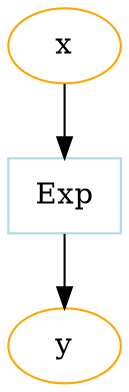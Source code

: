 digraph g {
1[label="x", color=orange, stlye=filled]
2[label="y", color=orange, stlye=filled]
3[label="Exp", color=lightblue, stlye=filled, shape=box]
1 -> 3
3 -> 2
}